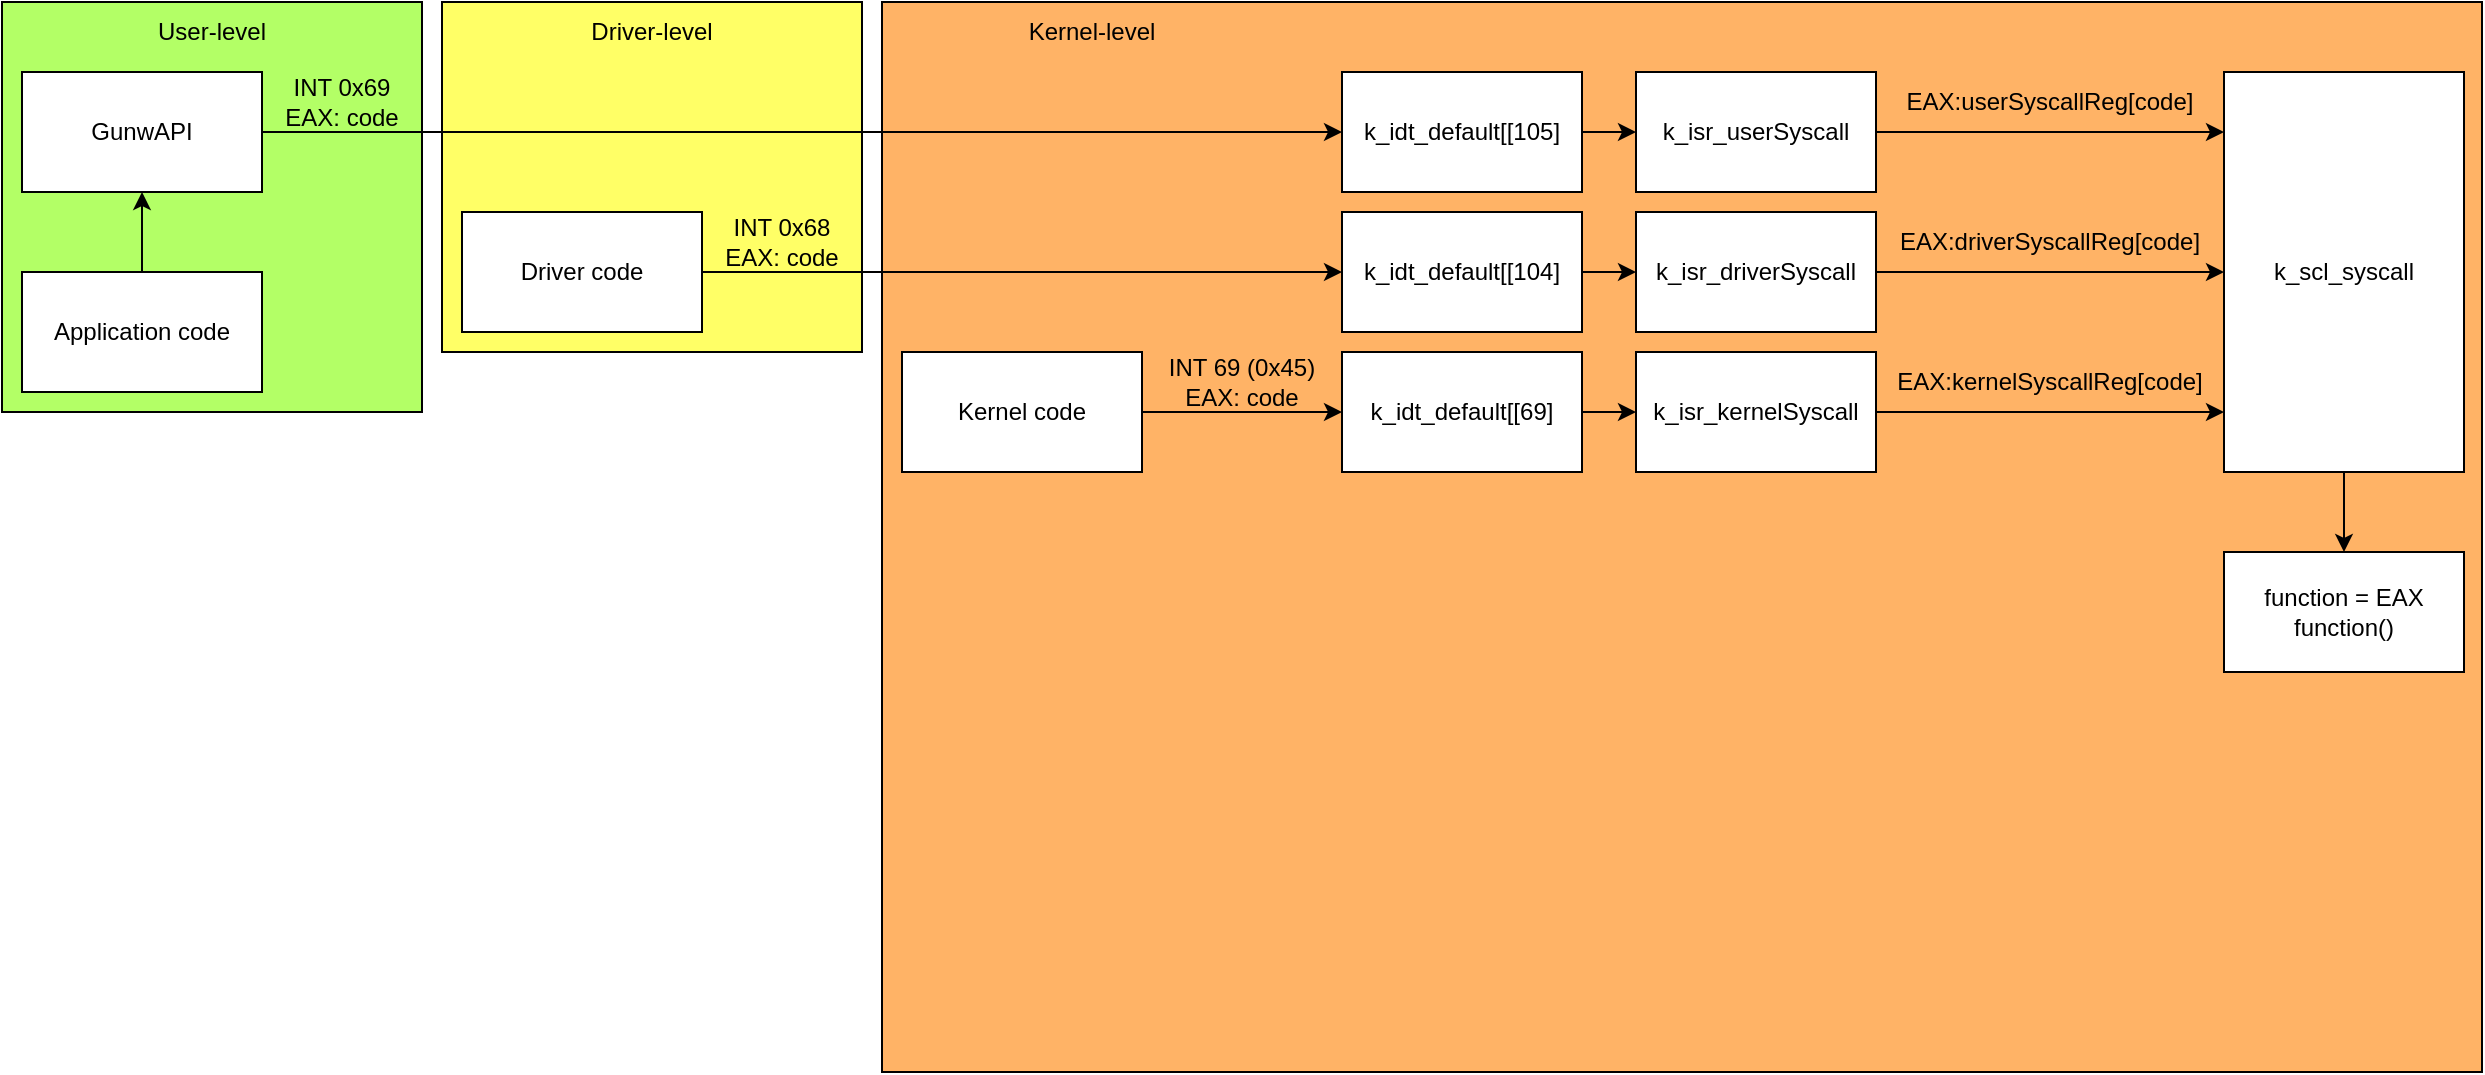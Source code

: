 <mxfile version="20.8.13" type="device"><diagram name="Strona-1" id="ksFcH5skHqvHJ0CVL9ld"><mxGraphModel dx="890" dy="623" grid="1" gridSize="10" guides="1" tooltips="1" connect="1" arrows="1" fold="1" page="1" pageScale="1" pageWidth="827" pageHeight="1169" math="0" shadow="0"><root><mxCell id="0"/><mxCell id="1" parent="0"/><mxCell id="9qT7dwmySYjvreKBZR5H-9" value="" style="rounded=0;whiteSpace=wrap;html=1;fillColor=#FFB366;" vertex="1" parent="1"><mxGeometry x="450" y="5" width="800" height="535" as="geometry"/></mxCell><mxCell id="9qT7dwmySYjvreKBZR5H-7" value="" style="rounded=0;whiteSpace=wrap;html=1;fillColor=#FFFF66;" vertex="1" parent="1"><mxGeometry x="230" y="5" width="210" height="175" as="geometry"/></mxCell><mxCell id="9qT7dwmySYjvreKBZR5H-5" value="" style="rounded=0;whiteSpace=wrap;html=1;fillColor=#B3FF66;" vertex="1" parent="1"><mxGeometry x="10" y="5" width="210" height="205" as="geometry"/></mxCell><mxCell id="9qT7dwmySYjvreKBZR5H-1" value="GunwAPI" style="rounded=0;whiteSpace=wrap;html=1;" vertex="1" parent="1"><mxGeometry x="20" y="40" width="120" height="60" as="geometry"/></mxCell><mxCell id="9qT7dwmySYjvreKBZR5H-2" value="k_idt_default[[105]" style="rounded=0;whiteSpace=wrap;html=1;" vertex="1" parent="1"><mxGeometry x="680" y="40" width="120" height="60" as="geometry"/></mxCell><mxCell id="9qT7dwmySYjvreKBZR5H-3" value="" style="endArrow=classic;html=1;rounded=0;exitX=1;exitY=0.5;exitDx=0;exitDy=0;entryX=0;entryY=0.5;entryDx=0;entryDy=0;" edge="1" parent="1" source="9qT7dwmySYjvreKBZR5H-1" target="9qT7dwmySYjvreKBZR5H-2"><mxGeometry width="50" height="50" relative="1" as="geometry"><mxPoint x="390" y="270" as="sourcePoint"/><mxPoint x="440" y="220" as="targetPoint"/></mxGeometry></mxCell><mxCell id="9qT7dwmySYjvreKBZR5H-4" value="INT 0x69&lt;br&gt;EAX: code" style="text;html=1;strokeColor=none;fillColor=none;align=center;verticalAlign=middle;whiteSpace=wrap;rounded=0;" vertex="1" parent="1"><mxGeometry x="150" y="40" width="60" height="30" as="geometry"/></mxCell><mxCell id="9qT7dwmySYjvreKBZR5H-6" value="User-level" style="text;html=1;strokeColor=none;fillColor=none;align=center;verticalAlign=middle;whiteSpace=wrap;rounded=0;" vertex="1" parent="1"><mxGeometry x="85" y="5" width="60" height="30" as="geometry"/></mxCell><mxCell id="9qT7dwmySYjvreKBZR5H-8" value="Driver-level" style="text;html=1;strokeColor=none;fillColor=none;align=center;verticalAlign=middle;whiteSpace=wrap;rounded=0;" vertex="1" parent="1"><mxGeometry x="300" y="5" width="70" height="30" as="geometry"/></mxCell><mxCell id="9qT7dwmySYjvreKBZR5H-10" value="Kernel-level" style="text;html=1;strokeColor=none;fillColor=none;align=center;verticalAlign=middle;whiteSpace=wrap;rounded=0;" vertex="1" parent="1"><mxGeometry x="520" y="5" width="70" height="30" as="geometry"/></mxCell><mxCell id="9qT7dwmySYjvreKBZR5H-11" value="Application code" style="rounded=0;whiteSpace=wrap;html=1;" vertex="1" parent="1"><mxGeometry x="20" y="140" width="120" height="60" as="geometry"/></mxCell><mxCell id="9qT7dwmySYjvreKBZR5H-12" value="" style="endArrow=classic;html=1;rounded=0;entryX=0.5;entryY=1;entryDx=0;entryDy=0;" edge="1" parent="1" source="9qT7dwmySYjvreKBZR5H-11" target="9qT7dwmySYjvreKBZR5H-1"><mxGeometry width="50" height="50" relative="1" as="geometry"><mxPoint x="310" y="330" as="sourcePoint"/><mxPoint x="360" y="280" as="targetPoint"/></mxGeometry></mxCell><mxCell id="9qT7dwmySYjvreKBZR5H-13" value="Driver code" style="rounded=0;whiteSpace=wrap;html=1;" vertex="1" parent="1"><mxGeometry x="240" y="110" width="120" height="60" as="geometry"/></mxCell><mxCell id="9qT7dwmySYjvreKBZR5H-14" value="" style="endArrow=classic;html=1;rounded=0;entryX=0;entryY=0.5;entryDx=0;entryDy=0;" edge="1" parent="1" source="9qT7dwmySYjvreKBZR5H-13" target="9qT7dwmySYjvreKBZR5H-20"><mxGeometry width="50" height="50" relative="1" as="geometry"><mxPoint x="310" y="330" as="sourcePoint"/><mxPoint x="360" y="280" as="targetPoint"/></mxGeometry></mxCell><mxCell id="9qT7dwmySYjvreKBZR5H-15" value="INT 0x68&lt;br&gt;EAX: code" style="text;html=1;strokeColor=none;fillColor=none;align=center;verticalAlign=middle;whiteSpace=wrap;rounded=0;" vertex="1" parent="1"><mxGeometry x="370" y="110" width="60" height="30" as="geometry"/></mxCell><mxCell id="9qT7dwmySYjvreKBZR5H-16" value="Kernel code" style="rounded=0;whiteSpace=wrap;html=1;" vertex="1" parent="1"><mxGeometry x="460" y="180" width="120" height="60" as="geometry"/></mxCell><mxCell id="9qT7dwmySYjvreKBZR5H-17" value="" style="endArrow=classic;html=1;rounded=0;entryX=0;entryY=0.5;entryDx=0;entryDy=0;exitX=1;exitY=0.5;exitDx=0;exitDy=0;" edge="1" parent="1" source="9qT7dwmySYjvreKBZR5H-16" target="9qT7dwmySYjvreKBZR5H-21"><mxGeometry width="50" height="50" relative="1" as="geometry"><mxPoint x="500" y="330" as="sourcePoint"/><mxPoint x="550" y="280" as="targetPoint"/></mxGeometry></mxCell><mxCell id="9qT7dwmySYjvreKBZR5H-19" value="INT 69 (0x45)&lt;br&gt;EAX: code" style="text;html=1;strokeColor=none;fillColor=none;align=center;verticalAlign=middle;whiteSpace=wrap;rounded=0;" vertex="1" parent="1"><mxGeometry x="590" y="180" width="80" height="30" as="geometry"/></mxCell><mxCell id="9qT7dwmySYjvreKBZR5H-20" value="k_idt_default[[104]" style="rounded=0;whiteSpace=wrap;html=1;" vertex="1" parent="1"><mxGeometry x="680" y="110" width="120" height="60" as="geometry"/></mxCell><mxCell id="9qT7dwmySYjvreKBZR5H-21" value="k_idt_default[[69]" style="rounded=0;whiteSpace=wrap;html=1;" vertex="1" parent="1"><mxGeometry x="680" y="180" width="120" height="60" as="geometry"/></mxCell><mxCell id="9qT7dwmySYjvreKBZR5H-23" value="k_isr_userSyscall" style="rounded=0;whiteSpace=wrap;html=1;" vertex="1" parent="1"><mxGeometry x="827" y="40" width="120" height="60" as="geometry"/></mxCell><mxCell id="9qT7dwmySYjvreKBZR5H-24" value="k_isr_driverSyscall" style="rounded=0;whiteSpace=wrap;html=1;" vertex="1" parent="1"><mxGeometry x="827" y="110" width="120" height="60" as="geometry"/></mxCell><mxCell id="9qT7dwmySYjvreKBZR5H-25" value="k_isr_kernelSyscall" style="rounded=0;whiteSpace=wrap;html=1;" vertex="1" parent="1"><mxGeometry x="827" y="180" width="120" height="60" as="geometry"/></mxCell><mxCell id="9qT7dwmySYjvreKBZR5H-26" value="" style="endArrow=classic;html=1;rounded=0;entryX=0;entryY=0.5;entryDx=0;entryDy=0;" edge="1" parent="1" source="9qT7dwmySYjvreKBZR5H-2" target="9qT7dwmySYjvreKBZR5H-23"><mxGeometry width="50" height="50" relative="1" as="geometry"><mxPoint x="650" y="340" as="sourcePoint"/><mxPoint x="700" y="290" as="targetPoint"/></mxGeometry></mxCell><mxCell id="9qT7dwmySYjvreKBZR5H-27" value="" style="endArrow=classic;html=1;rounded=0;entryX=0;entryY=0.5;entryDx=0;entryDy=0;exitX=1;exitY=0.5;exitDx=0;exitDy=0;" edge="1" parent="1" source="9qT7dwmySYjvreKBZR5H-20" target="9qT7dwmySYjvreKBZR5H-24"><mxGeometry width="50" height="50" relative="1" as="geometry"><mxPoint x="650" y="340" as="sourcePoint"/><mxPoint x="700" y="290" as="targetPoint"/></mxGeometry></mxCell><mxCell id="9qT7dwmySYjvreKBZR5H-28" value="" style="endArrow=classic;html=1;rounded=0;entryX=0;entryY=0.5;entryDx=0;entryDy=0;" edge="1" parent="1" source="9qT7dwmySYjvreKBZR5H-21" target="9qT7dwmySYjvreKBZR5H-25"><mxGeometry width="50" height="50" relative="1" as="geometry"><mxPoint x="650" y="340" as="sourcePoint"/><mxPoint x="700" y="290" as="targetPoint"/></mxGeometry></mxCell><mxCell id="9qT7dwmySYjvreKBZR5H-29" style="edgeStyle=orthogonalEdgeStyle;rounded=0;orthogonalLoop=1;jettySize=auto;html=1;exitX=0.5;exitY=1;exitDx=0;exitDy=0;" edge="1" parent="1" source="9qT7dwmySYjvreKBZR5H-5" target="9qT7dwmySYjvreKBZR5H-5"><mxGeometry relative="1" as="geometry"/></mxCell><mxCell id="9qT7dwmySYjvreKBZR5H-30" value="k_scl_syscall" style="rounded=0;whiteSpace=wrap;html=1;" vertex="1" parent="1"><mxGeometry x="1121" y="40" width="120" height="200" as="geometry"/></mxCell><mxCell id="9qT7dwmySYjvreKBZR5H-31" value="" style="endArrow=classic;html=1;rounded=0;exitX=1;exitY=0.5;exitDx=0;exitDy=0;entryX=0;entryY=0.15;entryDx=0;entryDy=0;entryPerimeter=0;" edge="1" parent="1" source="9qT7dwmySYjvreKBZR5H-23" target="9qT7dwmySYjvreKBZR5H-30"><mxGeometry width="50" height="50" relative="1" as="geometry"><mxPoint x="970" y="250" as="sourcePoint"/><mxPoint x="1020" y="200" as="targetPoint"/></mxGeometry></mxCell><mxCell id="9qT7dwmySYjvreKBZR5H-32" value="" style="endArrow=classic;html=1;rounded=0;entryX=0;entryY=0.5;entryDx=0;entryDy=0;exitX=1;exitY=0.5;exitDx=0;exitDy=0;" edge="1" parent="1" source="9qT7dwmySYjvreKBZR5H-24" target="9qT7dwmySYjvreKBZR5H-30"><mxGeometry width="50" height="50" relative="1" as="geometry"><mxPoint x="970" y="250" as="sourcePoint"/><mxPoint x="1020" y="200" as="targetPoint"/></mxGeometry></mxCell><mxCell id="9qT7dwmySYjvreKBZR5H-33" value="" style="endArrow=classic;html=1;rounded=0;exitX=1;exitY=0.5;exitDx=0;exitDy=0;entryX=0;entryY=0.85;entryDx=0;entryDy=0;entryPerimeter=0;" edge="1" parent="1" source="9qT7dwmySYjvreKBZR5H-25" target="9qT7dwmySYjvreKBZR5H-30"><mxGeometry width="50" height="50" relative="1" as="geometry"><mxPoint x="970" y="250" as="sourcePoint"/><mxPoint x="1020" y="200" as="targetPoint"/></mxGeometry></mxCell><mxCell id="9qT7dwmySYjvreKBZR5H-37" value="EAX:kernelSyscallReg[&lt;span style=&quot;background-color: initial;&quot;&gt;code]&lt;/span&gt;" style="text;html=1;strokeColor=none;fillColor=none;align=center;verticalAlign=middle;whiteSpace=wrap;rounded=0;" vertex="1" parent="1"><mxGeometry x="953.5" y="180" width="160" height="30" as="geometry"/></mxCell><mxCell id="9qT7dwmySYjvreKBZR5H-38" value="EAX:driverSyscallReg[&lt;span style=&quot;background-color: initial;&quot;&gt;code]&lt;/span&gt;" style="text;html=1;strokeColor=none;fillColor=none;align=center;verticalAlign=middle;whiteSpace=wrap;rounded=0;" vertex="1" parent="1"><mxGeometry x="953.5" y="110" width="160" height="30" as="geometry"/></mxCell><mxCell id="9qT7dwmySYjvreKBZR5H-39" value="EAX:userSyscallReg[&lt;span style=&quot;background-color: initial;&quot;&gt;code]&lt;/span&gt;" style="text;html=1;strokeColor=none;fillColor=none;align=center;verticalAlign=middle;whiteSpace=wrap;rounded=0;" vertex="1" parent="1"><mxGeometry x="953.5" y="40" width="160" height="30" as="geometry"/></mxCell><mxCell id="9qT7dwmySYjvreKBZR5H-40" value="function = EAX&lt;br&gt;function()" style="rounded=0;whiteSpace=wrap;html=1;" vertex="1" parent="1"><mxGeometry x="1121" y="280" width="120" height="60" as="geometry"/></mxCell><mxCell id="9qT7dwmySYjvreKBZR5H-41" value="" style="endArrow=classic;html=1;rounded=0;entryX=0.5;entryY=0;entryDx=0;entryDy=0;exitX=0.5;exitY=1;exitDx=0;exitDy=0;" edge="1" parent="1" source="9qT7dwmySYjvreKBZR5H-30" target="9qT7dwmySYjvreKBZR5H-40"><mxGeometry width="50" height="50" relative="1" as="geometry"><mxPoint x="900" y="280" as="sourcePoint"/><mxPoint x="950" y="230" as="targetPoint"/></mxGeometry></mxCell></root></mxGraphModel></diagram></mxfile>